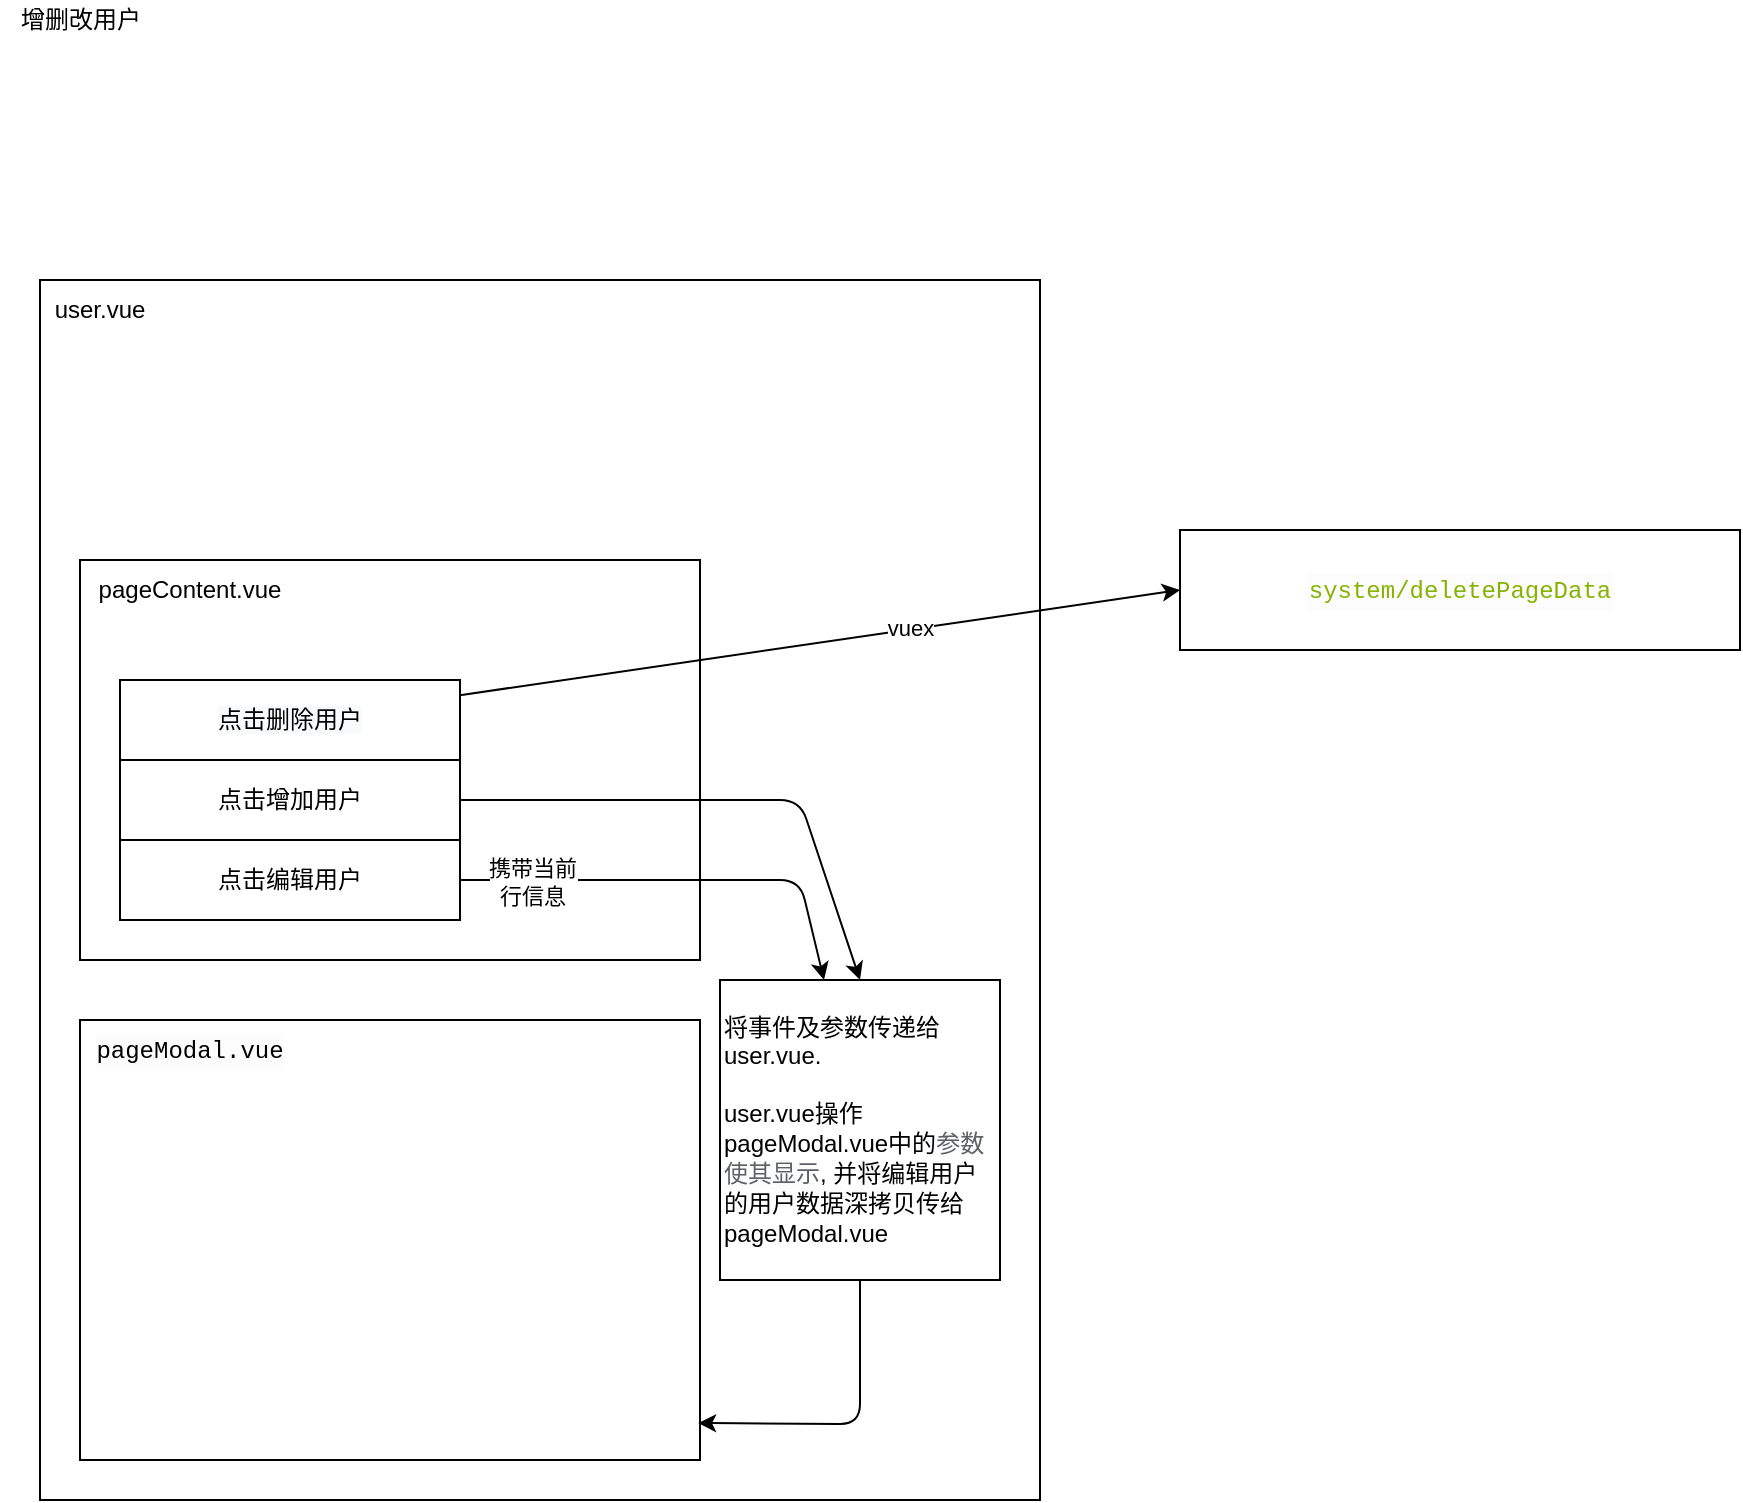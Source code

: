 <mxfile>
    <diagram id="gfI4GFQ8YTWr5wSVCHE7" name="第 1 页">
        <mxGraphModel dx="898" dy="680" grid="1" gridSize="10" guides="1" tooltips="1" connect="1" arrows="1" fold="1" page="1" pageScale="1" pageWidth="827" pageHeight="1169" math="0" shadow="0">
            <root>
                <mxCell id="0"/>
                <mxCell id="1" parent="0"/>
                <mxCell id="2" value="增删改用户" style="text;html=1;align=center;verticalAlign=middle;resizable=0;points=[];autosize=1;strokeColor=none;fillColor=none;" vertex="1" parent="1">
                    <mxGeometry x="40" y="40" width="80" height="20" as="geometry"/>
                </mxCell>
                <mxCell id="3" value="" style="rounded=0;whiteSpace=wrap;html=1;" vertex="1" parent="1">
                    <mxGeometry x="60" y="180" width="500" height="610" as="geometry"/>
                </mxCell>
                <mxCell id="4" value="user.vue" style="text;html=1;strokeColor=none;fillColor=none;align=center;verticalAlign=middle;whiteSpace=wrap;rounded=0;" vertex="1" parent="1">
                    <mxGeometry x="60" y="180" width="60" height="30" as="geometry"/>
                </mxCell>
                <mxCell id="5" value="" style="rounded=0;whiteSpace=wrap;html=1;" vertex="1" parent="1">
                    <mxGeometry x="80" y="320" width="310" height="200" as="geometry"/>
                </mxCell>
                <mxCell id="6" value="pageContent.vue" style="text;html=1;strokeColor=none;fillColor=none;align=center;verticalAlign=middle;whiteSpace=wrap;rounded=0;" vertex="1" parent="1">
                    <mxGeometry x="80" y="320" width="110" height="30" as="geometry"/>
                </mxCell>
                <mxCell id="7" value="" style="rounded=0;whiteSpace=wrap;html=1;" vertex="1" parent="1">
                    <mxGeometry x="80" y="550" width="310" height="220" as="geometry"/>
                </mxCell>
                <mxCell id="9" value="&lt;div style=&quot;background-color: rgb(252 , 252 , 252) ; font-family: &amp;#34;menlo&amp;#34; , &amp;#34;monaco&amp;#34; , &amp;#34;courier new&amp;#34; , monospace ; line-height: 18px&quot;&gt;pageModal.vue&lt;/div&gt;" style="text;html=1;strokeColor=none;fillColor=none;align=center;verticalAlign=middle;whiteSpace=wrap;rounded=0;" vertex="1" parent="1">
                    <mxGeometry x="80" y="550" width="110" height="30" as="geometry"/>
                </mxCell>
                <mxCell id="10" value="&lt;meta charset=&quot;utf-8&quot;&gt;&lt;span style=&quot;color: rgb(0, 0, 0); font-family: helvetica; font-size: 12px; font-style: normal; font-weight: 400; letter-spacing: normal; text-align: center; text-indent: 0px; text-transform: none; word-spacing: 0px; background-color: rgb(248, 249, 250); display: inline; float: none;&quot;&gt;点击删除用户&lt;/span&gt;" style="rounded=0;whiteSpace=wrap;html=1;fontColor=#000000;" vertex="1" parent="1">
                    <mxGeometry x="100" y="380" width="170" height="40" as="geometry"/>
                </mxCell>
                <mxCell id="11" value="点击增加用户" style="rounded=0;whiteSpace=wrap;html=1;fontColor=#000000;" vertex="1" parent="1">
                    <mxGeometry x="100" y="420" width="170" height="40" as="geometry"/>
                </mxCell>
                <mxCell id="12" value="点击编辑用户" style="rounded=0;whiteSpace=wrap;html=1;fontColor=#000000;" vertex="1" parent="1">
                    <mxGeometry x="100" y="460" width="170" height="40" as="geometry"/>
                </mxCell>
                <mxCell id="14" value="&lt;div style=&quot;color: rgb(92 , 97 , 102) ; background-color: rgb(252 , 252 , 252) ; font-family: &amp;#34;menlo&amp;#34; , &amp;#34;monaco&amp;#34; , &amp;#34;courier new&amp;#34; , monospace ; line-height: 18px&quot;&gt;&lt;span style=&quot;color: #86b300&quot;&gt;system/deletePageData&lt;/span&gt;&lt;/div&gt;" style="rounded=0;whiteSpace=wrap;html=1;fontColor=#000000;" vertex="1" parent="1">
                    <mxGeometry x="630" y="305" width="280" height="60" as="geometry"/>
                </mxCell>
                <mxCell id="15" value="" style="endArrow=classic;html=1;fontColor=#000000;entryX=0;entryY=0.5;entryDx=0;entryDy=0;" edge="1" parent="1" source="10" target="14">
                    <mxGeometry width="50" height="50" relative="1" as="geometry">
                        <mxPoint x="270" y="450" as="sourcePoint"/>
                        <mxPoint x="340.711" y="400" as="targetPoint"/>
                    </mxGeometry>
                </mxCell>
                <mxCell id="16" value="vuex" style="edgeLabel;html=1;align=center;verticalAlign=middle;resizable=0;points=[];fontColor=#000000;" vertex="1" connectable="0" parent="15">
                    <mxGeometry x="0.245" y="1" relative="1" as="geometry">
                        <mxPoint x="1" as="offset"/>
                    </mxGeometry>
                </mxCell>
                <mxCell id="18" value="" style="endArrow=classic;html=1;fontColor=#000000;" edge="1" parent="1" source="12" target="21">
                    <mxGeometry width="50" height="50" relative="1" as="geometry">
                        <mxPoint x="270" y="530" as="sourcePoint"/>
                        <mxPoint x="560" y="480" as="targetPoint"/>
                        <Array as="points">
                            <mxPoint x="440" y="480"/>
                        </Array>
                    </mxGeometry>
                </mxCell>
                <mxCell id="20" value="携带当前&lt;br&gt;行信息" style="edgeLabel;html=1;align=center;verticalAlign=middle;resizable=0;points=[];fontColor=#000000;" vertex="1" connectable="0" parent="18">
                    <mxGeometry x="-0.681" y="-1" relative="1" as="geometry">
                        <mxPoint as="offset"/>
                    </mxGeometry>
                </mxCell>
                <mxCell id="19" value="" style="endArrow=classic;html=1;fontColor=#000000;entryX=0.5;entryY=0;entryDx=0;entryDy=0;" edge="1" parent="1" source="11" target="21">
                    <mxGeometry width="50" height="50" relative="1" as="geometry">
                        <mxPoint x="270" y="490" as="sourcePoint"/>
                        <mxPoint x="340.711" y="440" as="targetPoint"/>
                        <Array as="points">
                            <mxPoint x="440" y="440"/>
                        </Array>
                    </mxGeometry>
                </mxCell>
                <mxCell id="22" style="edgeStyle=none;html=1;entryX=0.997;entryY=0.916;entryDx=0;entryDy=0;fontColor=#000000;entryPerimeter=0;" edge="1" parent="1" source="21" target="7">
                    <mxGeometry relative="1" as="geometry">
                        <Array as="points">
                            <mxPoint x="470" y="752"/>
                        </Array>
                    </mxGeometry>
                </mxCell>
                <mxCell id="21" value="将事件及参数传递给&lt;br&gt;&lt;div&gt;&lt;span&gt;user.vue.&amp;nbsp;&lt;/span&gt;&lt;/div&gt;&lt;div&gt;&lt;span&gt;&lt;br&gt;&lt;/span&gt;&lt;/div&gt;&lt;div&gt;user.vue操作pageModal.vue中的&lt;font color=&quot;#5c6166&quot; face=&quot;Menlo, Monaco, Courier New, monospace&quot;&gt;&lt;span style=&quot;background-color: rgb(252 , 252 , 252)&quot;&gt;参数使其显示&lt;/span&gt;&lt;/font&gt;&lt;span&gt;, 并将编辑用户的用户数据深拷贝传给pageModal.vue&lt;/span&gt;&lt;/div&gt;" style="rounded=0;whiteSpace=wrap;html=1;fontFamily=Helvetica;fontSize=12;fontColor=#000000;align=left;gradientColor=none;" vertex="1" parent="1">
                    <mxGeometry x="400" y="530" width="140" height="150" as="geometry"/>
                </mxCell>
            </root>
        </mxGraphModel>
    </diagram>
</mxfile>